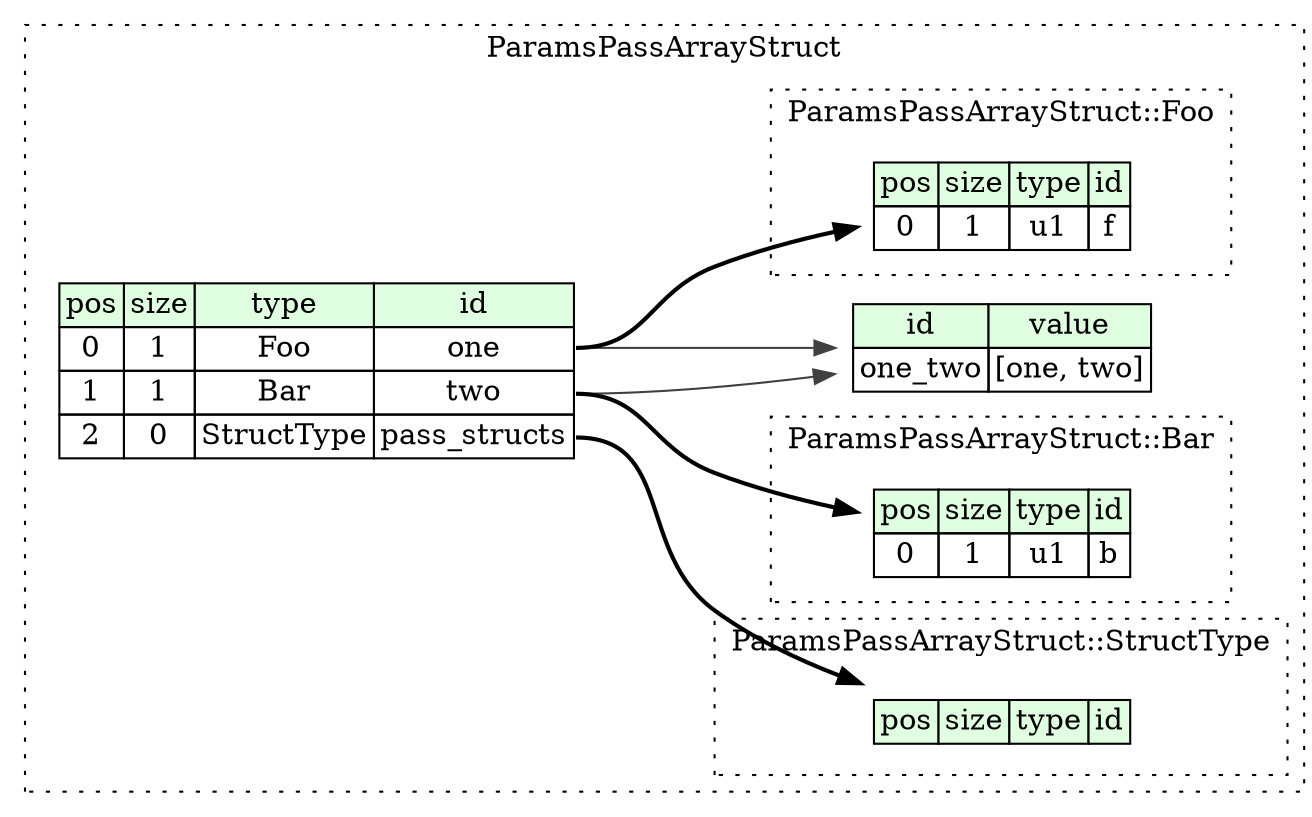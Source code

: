 digraph {
	rankdir=LR;
	node [shape=plaintext];
	subgraph cluster__params_pass_array_struct {
		label="ParamsPassArrayStruct";
		graph[style=dotted];

		params_pass_array_struct__seq [label=<<TABLE BORDER="0" CELLBORDER="1" CELLSPACING="0">
			<TR><TD BGCOLOR="#E0FFE0">pos</TD><TD BGCOLOR="#E0FFE0">size</TD><TD BGCOLOR="#E0FFE0">type</TD><TD BGCOLOR="#E0FFE0">id</TD></TR>
			<TR><TD PORT="one_pos">0</TD><TD PORT="one_size">1</TD><TD>Foo</TD><TD PORT="one_type">one</TD></TR>
			<TR><TD PORT="two_pos">1</TD><TD PORT="two_size">1</TD><TD>Bar</TD><TD PORT="two_type">two</TD></TR>
			<TR><TD PORT="pass_structs_pos">2</TD><TD PORT="pass_structs_size">0</TD><TD>StructType</TD><TD PORT="pass_structs_type">pass_structs</TD></TR>
		</TABLE>>];
		params_pass_array_struct__inst__one_two [label=<<TABLE BORDER="0" CELLBORDER="1" CELLSPACING="0">
			<TR><TD BGCOLOR="#E0FFE0">id</TD><TD BGCOLOR="#E0FFE0">value</TD></TR>
			<TR><TD>one_two</TD><TD>[one, two]</TD></TR>
		</TABLE>>];
		subgraph cluster__foo {
			label="ParamsPassArrayStruct::Foo";
			graph[style=dotted];

			foo__seq [label=<<TABLE BORDER="0" CELLBORDER="1" CELLSPACING="0">
				<TR><TD BGCOLOR="#E0FFE0">pos</TD><TD BGCOLOR="#E0FFE0">size</TD><TD BGCOLOR="#E0FFE0">type</TD><TD BGCOLOR="#E0FFE0">id</TD></TR>
				<TR><TD PORT="f_pos">0</TD><TD PORT="f_size">1</TD><TD>u1</TD><TD PORT="f_type">f</TD></TR>
			</TABLE>>];
		}
		subgraph cluster__bar {
			label="ParamsPassArrayStruct::Bar";
			graph[style=dotted];

			bar__seq [label=<<TABLE BORDER="0" CELLBORDER="1" CELLSPACING="0">
				<TR><TD BGCOLOR="#E0FFE0">pos</TD><TD BGCOLOR="#E0FFE0">size</TD><TD BGCOLOR="#E0FFE0">type</TD><TD BGCOLOR="#E0FFE0">id</TD></TR>
				<TR><TD PORT="b_pos">0</TD><TD PORT="b_size">1</TD><TD>u1</TD><TD PORT="b_type">b</TD></TR>
			</TABLE>>];
		}
		subgraph cluster__struct_type {
			label="ParamsPassArrayStruct::StructType";
			graph[style=dotted];

			struct_type__seq [label=<<TABLE BORDER="0" CELLBORDER="1" CELLSPACING="0">
				<TR><TD BGCOLOR="#E0FFE0">pos</TD><TD BGCOLOR="#E0FFE0">size</TD><TD BGCOLOR="#E0FFE0">type</TD><TD BGCOLOR="#E0FFE0">id</TD></TR>
			</TABLE>>];
		}
	}
	params_pass_array_struct__seq:one_type -> foo__seq [style=bold];
	params_pass_array_struct__seq:two_type -> bar__seq [style=bold];
	params_pass_array_struct__seq:pass_structs_type -> struct_type__seq [style=bold];
	params_pass_array_struct__seq:one_type -> params_pass_array_struct__inst__one_two [color="#404040"];
	params_pass_array_struct__seq:two_type -> params_pass_array_struct__inst__one_two [color="#404040"];
}
